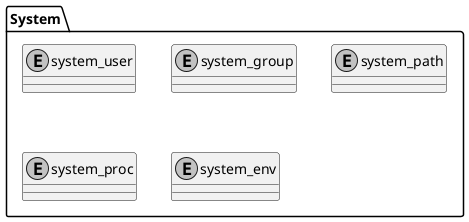 @startuml uml
skinparam monochrome true

package System {
  entity system_user
  entity system_group
  entity system_path
  entity system_proc
  entity system_env
}

@enduml
